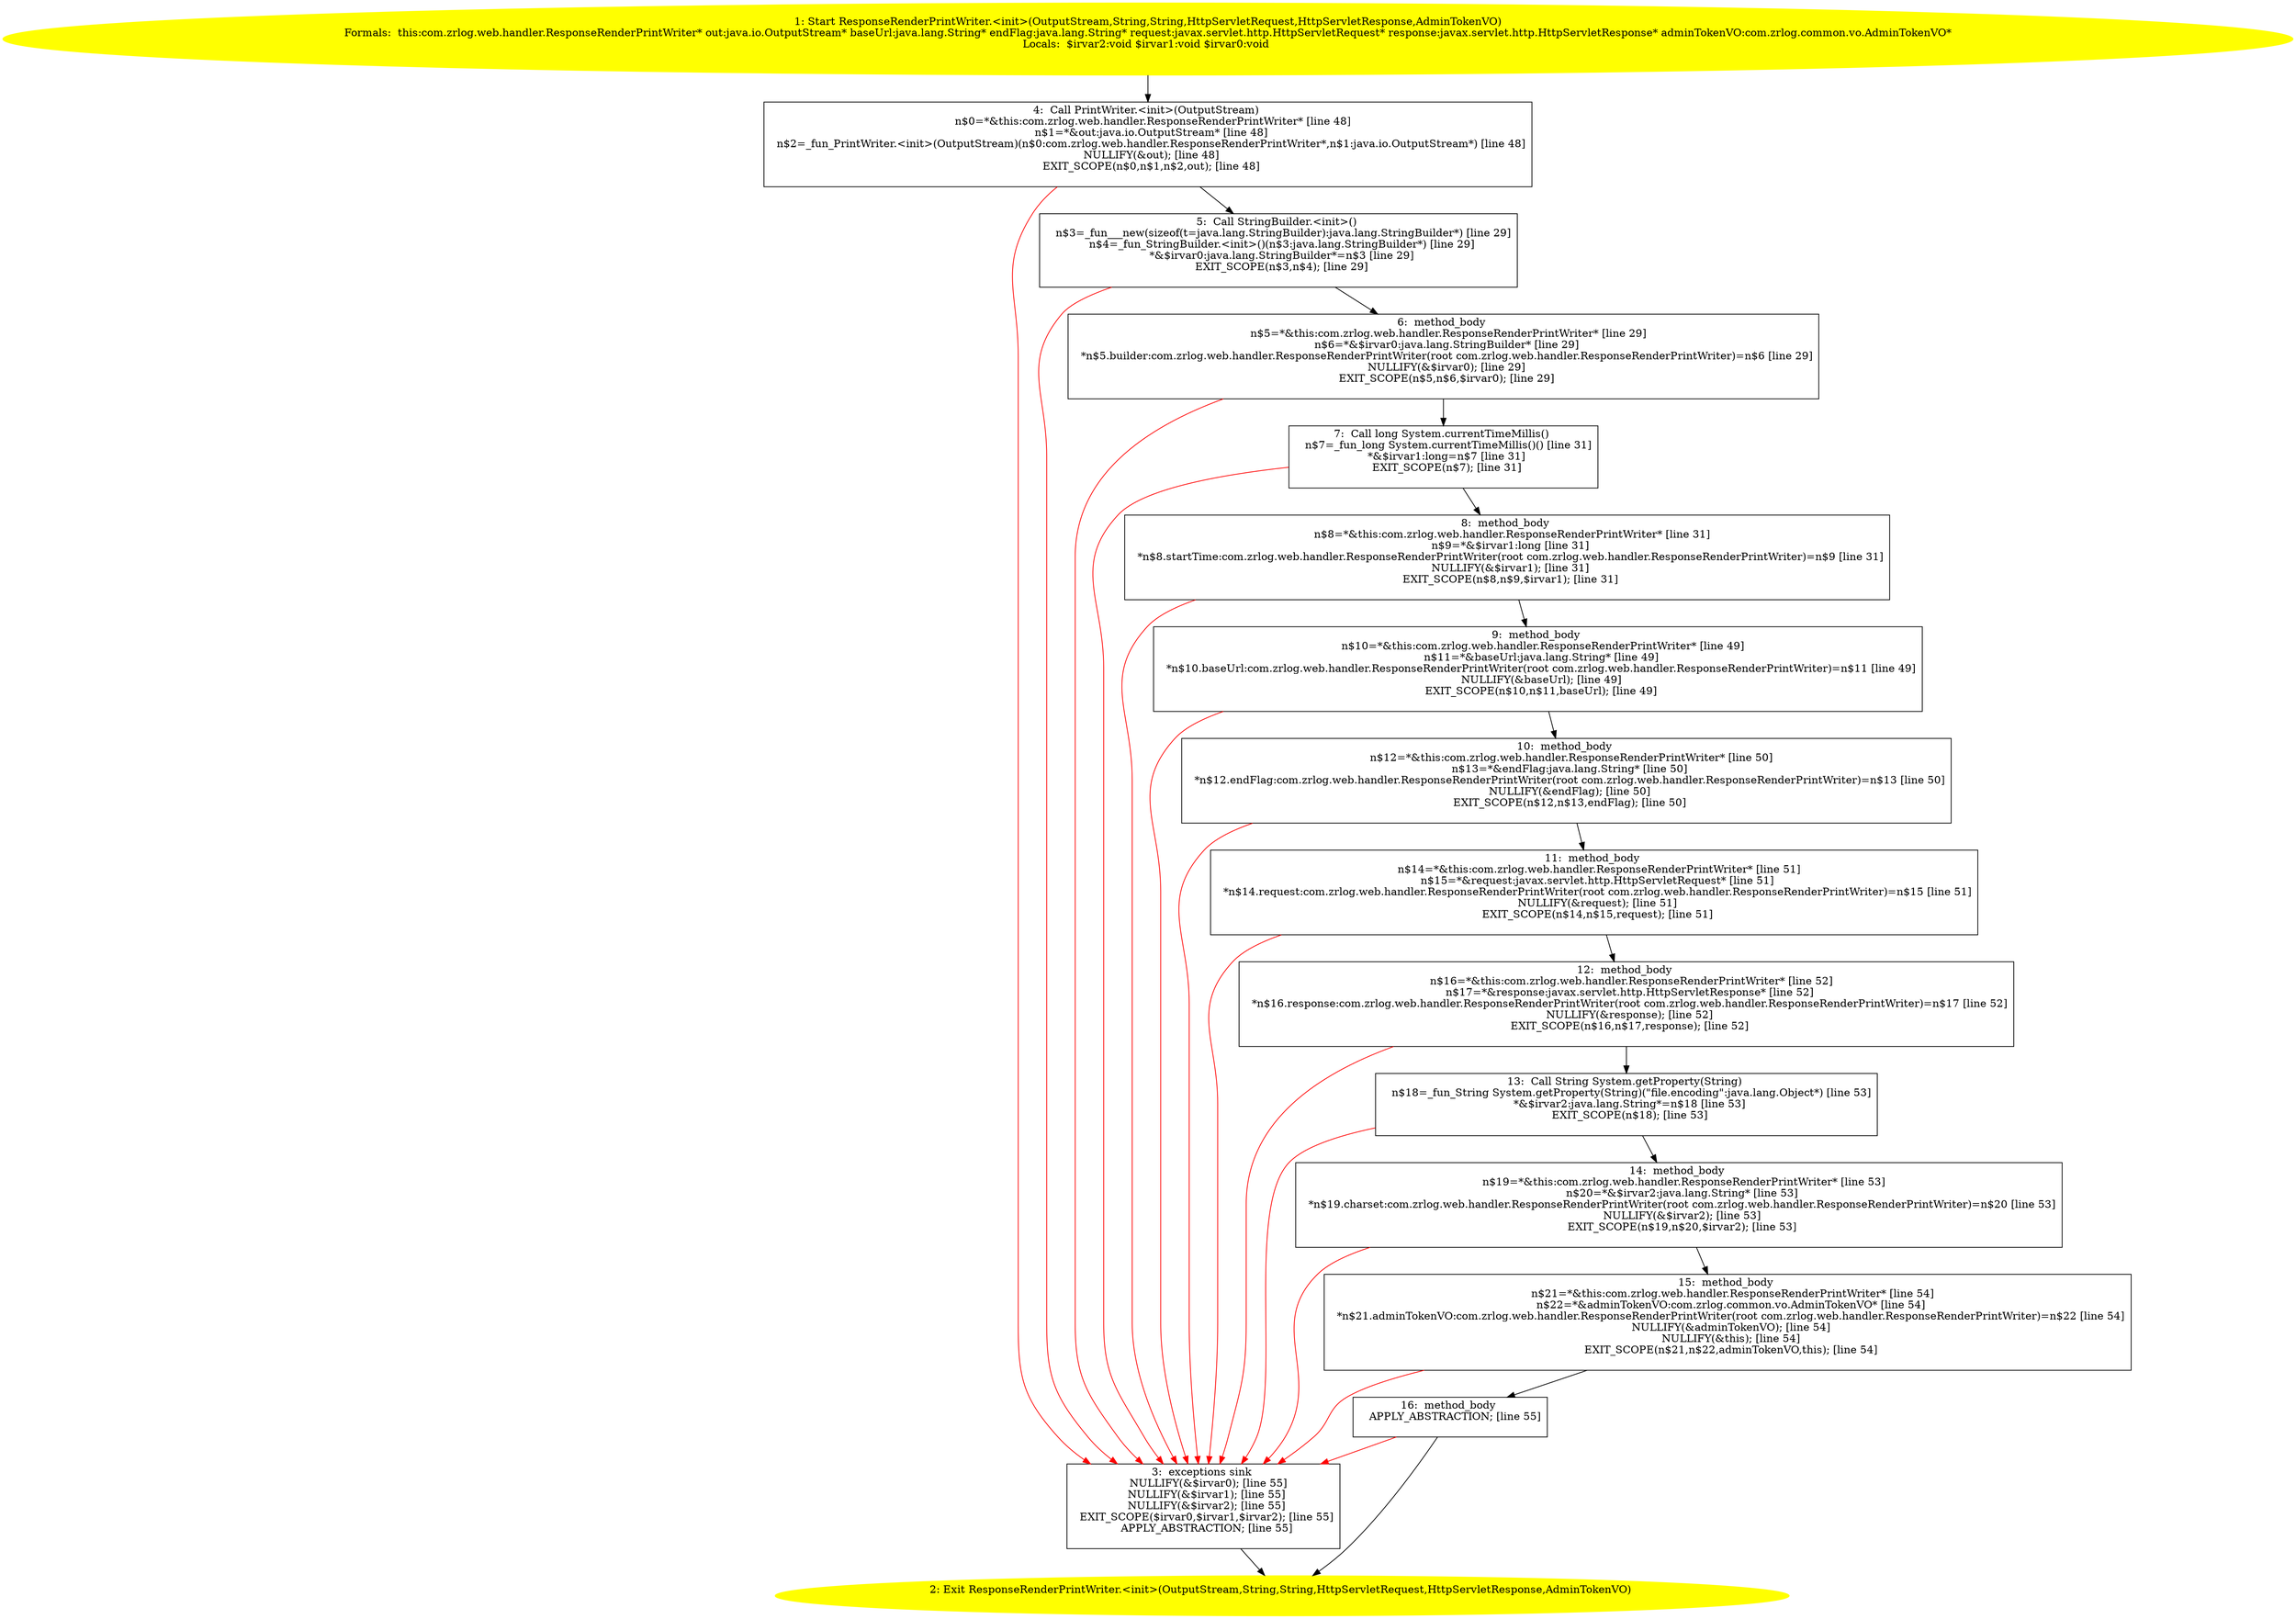 /* @generated */
digraph cfg {
"com.zrlog.web.handler.ResponseRenderPrintWriter.<init>(java.io.OutputStream,java.lang.String,java.la.808373f82a4bb91b1d11789cabad9def_1" [label="1: Start ResponseRenderPrintWriter.<init>(OutputStream,String,String,HttpServletRequest,HttpServletResponse,AdminTokenVO)\nFormals:  this:com.zrlog.web.handler.ResponseRenderPrintWriter* out:java.io.OutputStream* baseUrl:java.lang.String* endFlag:java.lang.String* request:javax.servlet.http.HttpServletRequest* response:javax.servlet.http.HttpServletResponse* adminTokenVO:com.zrlog.common.vo.AdminTokenVO*\nLocals:  $irvar2:void $irvar1:void $irvar0:void \n  " color=yellow style=filled]
	

	 "com.zrlog.web.handler.ResponseRenderPrintWriter.<init>(java.io.OutputStream,java.lang.String,java.la.808373f82a4bb91b1d11789cabad9def_1" -> "com.zrlog.web.handler.ResponseRenderPrintWriter.<init>(java.io.OutputStream,java.lang.String,java.la.808373f82a4bb91b1d11789cabad9def_4" ;
"com.zrlog.web.handler.ResponseRenderPrintWriter.<init>(java.io.OutputStream,java.lang.String,java.la.808373f82a4bb91b1d11789cabad9def_2" [label="2: Exit ResponseRenderPrintWriter.<init>(OutputStream,String,String,HttpServletRequest,HttpServletResponse,AdminTokenVO) \n  " color=yellow style=filled]
	

"com.zrlog.web.handler.ResponseRenderPrintWriter.<init>(java.io.OutputStream,java.lang.String,java.la.808373f82a4bb91b1d11789cabad9def_3" [label="3:  exceptions sink \n   NULLIFY(&$irvar0); [line 55]\n  NULLIFY(&$irvar1); [line 55]\n  NULLIFY(&$irvar2); [line 55]\n  EXIT_SCOPE($irvar0,$irvar1,$irvar2); [line 55]\n  APPLY_ABSTRACTION; [line 55]\n " shape="box"]
	

	 "com.zrlog.web.handler.ResponseRenderPrintWriter.<init>(java.io.OutputStream,java.lang.String,java.la.808373f82a4bb91b1d11789cabad9def_3" -> "com.zrlog.web.handler.ResponseRenderPrintWriter.<init>(java.io.OutputStream,java.lang.String,java.la.808373f82a4bb91b1d11789cabad9def_2" ;
"com.zrlog.web.handler.ResponseRenderPrintWriter.<init>(java.io.OutputStream,java.lang.String,java.la.808373f82a4bb91b1d11789cabad9def_4" [label="4:  Call PrintWriter.<init>(OutputStream) \n   n$0=*&this:com.zrlog.web.handler.ResponseRenderPrintWriter* [line 48]\n  n$1=*&out:java.io.OutputStream* [line 48]\n  n$2=_fun_PrintWriter.<init>(OutputStream)(n$0:com.zrlog.web.handler.ResponseRenderPrintWriter*,n$1:java.io.OutputStream*) [line 48]\n  NULLIFY(&out); [line 48]\n  EXIT_SCOPE(n$0,n$1,n$2,out); [line 48]\n " shape="box"]
	

	 "com.zrlog.web.handler.ResponseRenderPrintWriter.<init>(java.io.OutputStream,java.lang.String,java.la.808373f82a4bb91b1d11789cabad9def_4" -> "com.zrlog.web.handler.ResponseRenderPrintWriter.<init>(java.io.OutputStream,java.lang.String,java.la.808373f82a4bb91b1d11789cabad9def_5" ;
	 "com.zrlog.web.handler.ResponseRenderPrintWriter.<init>(java.io.OutputStream,java.lang.String,java.la.808373f82a4bb91b1d11789cabad9def_4" -> "com.zrlog.web.handler.ResponseRenderPrintWriter.<init>(java.io.OutputStream,java.lang.String,java.la.808373f82a4bb91b1d11789cabad9def_3" [color="red" ];
"com.zrlog.web.handler.ResponseRenderPrintWriter.<init>(java.io.OutputStream,java.lang.String,java.la.808373f82a4bb91b1d11789cabad9def_5" [label="5:  Call StringBuilder.<init>() \n   n$3=_fun___new(sizeof(t=java.lang.StringBuilder):java.lang.StringBuilder*) [line 29]\n  n$4=_fun_StringBuilder.<init>()(n$3:java.lang.StringBuilder*) [line 29]\n  *&$irvar0:java.lang.StringBuilder*=n$3 [line 29]\n  EXIT_SCOPE(n$3,n$4); [line 29]\n " shape="box"]
	

	 "com.zrlog.web.handler.ResponseRenderPrintWriter.<init>(java.io.OutputStream,java.lang.String,java.la.808373f82a4bb91b1d11789cabad9def_5" -> "com.zrlog.web.handler.ResponseRenderPrintWriter.<init>(java.io.OutputStream,java.lang.String,java.la.808373f82a4bb91b1d11789cabad9def_6" ;
	 "com.zrlog.web.handler.ResponseRenderPrintWriter.<init>(java.io.OutputStream,java.lang.String,java.la.808373f82a4bb91b1d11789cabad9def_5" -> "com.zrlog.web.handler.ResponseRenderPrintWriter.<init>(java.io.OutputStream,java.lang.String,java.la.808373f82a4bb91b1d11789cabad9def_3" [color="red" ];
"com.zrlog.web.handler.ResponseRenderPrintWriter.<init>(java.io.OutputStream,java.lang.String,java.la.808373f82a4bb91b1d11789cabad9def_6" [label="6:  method_body \n   n$5=*&this:com.zrlog.web.handler.ResponseRenderPrintWriter* [line 29]\n  n$6=*&$irvar0:java.lang.StringBuilder* [line 29]\n  *n$5.builder:com.zrlog.web.handler.ResponseRenderPrintWriter(root com.zrlog.web.handler.ResponseRenderPrintWriter)=n$6 [line 29]\n  NULLIFY(&$irvar0); [line 29]\n  EXIT_SCOPE(n$5,n$6,$irvar0); [line 29]\n " shape="box"]
	

	 "com.zrlog.web.handler.ResponseRenderPrintWriter.<init>(java.io.OutputStream,java.lang.String,java.la.808373f82a4bb91b1d11789cabad9def_6" -> "com.zrlog.web.handler.ResponseRenderPrintWriter.<init>(java.io.OutputStream,java.lang.String,java.la.808373f82a4bb91b1d11789cabad9def_7" ;
	 "com.zrlog.web.handler.ResponseRenderPrintWriter.<init>(java.io.OutputStream,java.lang.String,java.la.808373f82a4bb91b1d11789cabad9def_6" -> "com.zrlog.web.handler.ResponseRenderPrintWriter.<init>(java.io.OutputStream,java.lang.String,java.la.808373f82a4bb91b1d11789cabad9def_3" [color="red" ];
"com.zrlog.web.handler.ResponseRenderPrintWriter.<init>(java.io.OutputStream,java.lang.String,java.la.808373f82a4bb91b1d11789cabad9def_7" [label="7:  Call long System.currentTimeMillis() \n   n$7=_fun_long System.currentTimeMillis()() [line 31]\n  *&$irvar1:long=n$7 [line 31]\n  EXIT_SCOPE(n$7); [line 31]\n " shape="box"]
	

	 "com.zrlog.web.handler.ResponseRenderPrintWriter.<init>(java.io.OutputStream,java.lang.String,java.la.808373f82a4bb91b1d11789cabad9def_7" -> "com.zrlog.web.handler.ResponseRenderPrintWriter.<init>(java.io.OutputStream,java.lang.String,java.la.808373f82a4bb91b1d11789cabad9def_8" ;
	 "com.zrlog.web.handler.ResponseRenderPrintWriter.<init>(java.io.OutputStream,java.lang.String,java.la.808373f82a4bb91b1d11789cabad9def_7" -> "com.zrlog.web.handler.ResponseRenderPrintWriter.<init>(java.io.OutputStream,java.lang.String,java.la.808373f82a4bb91b1d11789cabad9def_3" [color="red" ];
"com.zrlog.web.handler.ResponseRenderPrintWriter.<init>(java.io.OutputStream,java.lang.String,java.la.808373f82a4bb91b1d11789cabad9def_8" [label="8:  method_body \n   n$8=*&this:com.zrlog.web.handler.ResponseRenderPrintWriter* [line 31]\n  n$9=*&$irvar1:long [line 31]\n  *n$8.startTime:com.zrlog.web.handler.ResponseRenderPrintWriter(root com.zrlog.web.handler.ResponseRenderPrintWriter)=n$9 [line 31]\n  NULLIFY(&$irvar1); [line 31]\n  EXIT_SCOPE(n$8,n$9,$irvar1); [line 31]\n " shape="box"]
	

	 "com.zrlog.web.handler.ResponseRenderPrintWriter.<init>(java.io.OutputStream,java.lang.String,java.la.808373f82a4bb91b1d11789cabad9def_8" -> "com.zrlog.web.handler.ResponseRenderPrintWriter.<init>(java.io.OutputStream,java.lang.String,java.la.808373f82a4bb91b1d11789cabad9def_9" ;
	 "com.zrlog.web.handler.ResponseRenderPrintWriter.<init>(java.io.OutputStream,java.lang.String,java.la.808373f82a4bb91b1d11789cabad9def_8" -> "com.zrlog.web.handler.ResponseRenderPrintWriter.<init>(java.io.OutputStream,java.lang.String,java.la.808373f82a4bb91b1d11789cabad9def_3" [color="red" ];
"com.zrlog.web.handler.ResponseRenderPrintWriter.<init>(java.io.OutputStream,java.lang.String,java.la.808373f82a4bb91b1d11789cabad9def_9" [label="9:  method_body \n   n$10=*&this:com.zrlog.web.handler.ResponseRenderPrintWriter* [line 49]\n  n$11=*&baseUrl:java.lang.String* [line 49]\n  *n$10.baseUrl:com.zrlog.web.handler.ResponseRenderPrintWriter(root com.zrlog.web.handler.ResponseRenderPrintWriter)=n$11 [line 49]\n  NULLIFY(&baseUrl); [line 49]\n  EXIT_SCOPE(n$10,n$11,baseUrl); [line 49]\n " shape="box"]
	

	 "com.zrlog.web.handler.ResponseRenderPrintWriter.<init>(java.io.OutputStream,java.lang.String,java.la.808373f82a4bb91b1d11789cabad9def_9" -> "com.zrlog.web.handler.ResponseRenderPrintWriter.<init>(java.io.OutputStream,java.lang.String,java.la.808373f82a4bb91b1d11789cabad9def_10" ;
	 "com.zrlog.web.handler.ResponseRenderPrintWriter.<init>(java.io.OutputStream,java.lang.String,java.la.808373f82a4bb91b1d11789cabad9def_9" -> "com.zrlog.web.handler.ResponseRenderPrintWriter.<init>(java.io.OutputStream,java.lang.String,java.la.808373f82a4bb91b1d11789cabad9def_3" [color="red" ];
"com.zrlog.web.handler.ResponseRenderPrintWriter.<init>(java.io.OutputStream,java.lang.String,java.la.808373f82a4bb91b1d11789cabad9def_10" [label="10:  method_body \n   n$12=*&this:com.zrlog.web.handler.ResponseRenderPrintWriter* [line 50]\n  n$13=*&endFlag:java.lang.String* [line 50]\n  *n$12.endFlag:com.zrlog.web.handler.ResponseRenderPrintWriter(root com.zrlog.web.handler.ResponseRenderPrintWriter)=n$13 [line 50]\n  NULLIFY(&endFlag); [line 50]\n  EXIT_SCOPE(n$12,n$13,endFlag); [line 50]\n " shape="box"]
	

	 "com.zrlog.web.handler.ResponseRenderPrintWriter.<init>(java.io.OutputStream,java.lang.String,java.la.808373f82a4bb91b1d11789cabad9def_10" -> "com.zrlog.web.handler.ResponseRenderPrintWriter.<init>(java.io.OutputStream,java.lang.String,java.la.808373f82a4bb91b1d11789cabad9def_11" ;
	 "com.zrlog.web.handler.ResponseRenderPrintWriter.<init>(java.io.OutputStream,java.lang.String,java.la.808373f82a4bb91b1d11789cabad9def_10" -> "com.zrlog.web.handler.ResponseRenderPrintWriter.<init>(java.io.OutputStream,java.lang.String,java.la.808373f82a4bb91b1d11789cabad9def_3" [color="red" ];
"com.zrlog.web.handler.ResponseRenderPrintWriter.<init>(java.io.OutputStream,java.lang.String,java.la.808373f82a4bb91b1d11789cabad9def_11" [label="11:  method_body \n   n$14=*&this:com.zrlog.web.handler.ResponseRenderPrintWriter* [line 51]\n  n$15=*&request:javax.servlet.http.HttpServletRequest* [line 51]\n  *n$14.request:com.zrlog.web.handler.ResponseRenderPrintWriter(root com.zrlog.web.handler.ResponseRenderPrintWriter)=n$15 [line 51]\n  NULLIFY(&request); [line 51]\n  EXIT_SCOPE(n$14,n$15,request); [line 51]\n " shape="box"]
	

	 "com.zrlog.web.handler.ResponseRenderPrintWriter.<init>(java.io.OutputStream,java.lang.String,java.la.808373f82a4bb91b1d11789cabad9def_11" -> "com.zrlog.web.handler.ResponseRenderPrintWriter.<init>(java.io.OutputStream,java.lang.String,java.la.808373f82a4bb91b1d11789cabad9def_12" ;
	 "com.zrlog.web.handler.ResponseRenderPrintWriter.<init>(java.io.OutputStream,java.lang.String,java.la.808373f82a4bb91b1d11789cabad9def_11" -> "com.zrlog.web.handler.ResponseRenderPrintWriter.<init>(java.io.OutputStream,java.lang.String,java.la.808373f82a4bb91b1d11789cabad9def_3" [color="red" ];
"com.zrlog.web.handler.ResponseRenderPrintWriter.<init>(java.io.OutputStream,java.lang.String,java.la.808373f82a4bb91b1d11789cabad9def_12" [label="12:  method_body \n   n$16=*&this:com.zrlog.web.handler.ResponseRenderPrintWriter* [line 52]\n  n$17=*&response:javax.servlet.http.HttpServletResponse* [line 52]\n  *n$16.response:com.zrlog.web.handler.ResponseRenderPrintWriter(root com.zrlog.web.handler.ResponseRenderPrintWriter)=n$17 [line 52]\n  NULLIFY(&response); [line 52]\n  EXIT_SCOPE(n$16,n$17,response); [line 52]\n " shape="box"]
	

	 "com.zrlog.web.handler.ResponseRenderPrintWriter.<init>(java.io.OutputStream,java.lang.String,java.la.808373f82a4bb91b1d11789cabad9def_12" -> "com.zrlog.web.handler.ResponseRenderPrintWriter.<init>(java.io.OutputStream,java.lang.String,java.la.808373f82a4bb91b1d11789cabad9def_13" ;
	 "com.zrlog.web.handler.ResponseRenderPrintWriter.<init>(java.io.OutputStream,java.lang.String,java.la.808373f82a4bb91b1d11789cabad9def_12" -> "com.zrlog.web.handler.ResponseRenderPrintWriter.<init>(java.io.OutputStream,java.lang.String,java.la.808373f82a4bb91b1d11789cabad9def_3" [color="red" ];
"com.zrlog.web.handler.ResponseRenderPrintWriter.<init>(java.io.OutputStream,java.lang.String,java.la.808373f82a4bb91b1d11789cabad9def_13" [label="13:  Call String System.getProperty(String) \n   n$18=_fun_String System.getProperty(String)(\"file.encoding\":java.lang.Object*) [line 53]\n  *&$irvar2:java.lang.String*=n$18 [line 53]\n  EXIT_SCOPE(n$18); [line 53]\n " shape="box"]
	

	 "com.zrlog.web.handler.ResponseRenderPrintWriter.<init>(java.io.OutputStream,java.lang.String,java.la.808373f82a4bb91b1d11789cabad9def_13" -> "com.zrlog.web.handler.ResponseRenderPrintWriter.<init>(java.io.OutputStream,java.lang.String,java.la.808373f82a4bb91b1d11789cabad9def_14" ;
	 "com.zrlog.web.handler.ResponseRenderPrintWriter.<init>(java.io.OutputStream,java.lang.String,java.la.808373f82a4bb91b1d11789cabad9def_13" -> "com.zrlog.web.handler.ResponseRenderPrintWriter.<init>(java.io.OutputStream,java.lang.String,java.la.808373f82a4bb91b1d11789cabad9def_3" [color="red" ];
"com.zrlog.web.handler.ResponseRenderPrintWriter.<init>(java.io.OutputStream,java.lang.String,java.la.808373f82a4bb91b1d11789cabad9def_14" [label="14:  method_body \n   n$19=*&this:com.zrlog.web.handler.ResponseRenderPrintWriter* [line 53]\n  n$20=*&$irvar2:java.lang.String* [line 53]\n  *n$19.charset:com.zrlog.web.handler.ResponseRenderPrintWriter(root com.zrlog.web.handler.ResponseRenderPrintWriter)=n$20 [line 53]\n  NULLIFY(&$irvar2); [line 53]\n  EXIT_SCOPE(n$19,n$20,$irvar2); [line 53]\n " shape="box"]
	

	 "com.zrlog.web.handler.ResponseRenderPrintWriter.<init>(java.io.OutputStream,java.lang.String,java.la.808373f82a4bb91b1d11789cabad9def_14" -> "com.zrlog.web.handler.ResponseRenderPrintWriter.<init>(java.io.OutputStream,java.lang.String,java.la.808373f82a4bb91b1d11789cabad9def_15" ;
	 "com.zrlog.web.handler.ResponseRenderPrintWriter.<init>(java.io.OutputStream,java.lang.String,java.la.808373f82a4bb91b1d11789cabad9def_14" -> "com.zrlog.web.handler.ResponseRenderPrintWriter.<init>(java.io.OutputStream,java.lang.String,java.la.808373f82a4bb91b1d11789cabad9def_3" [color="red" ];
"com.zrlog.web.handler.ResponseRenderPrintWriter.<init>(java.io.OutputStream,java.lang.String,java.la.808373f82a4bb91b1d11789cabad9def_15" [label="15:  method_body \n   n$21=*&this:com.zrlog.web.handler.ResponseRenderPrintWriter* [line 54]\n  n$22=*&adminTokenVO:com.zrlog.common.vo.AdminTokenVO* [line 54]\n  *n$21.adminTokenVO:com.zrlog.web.handler.ResponseRenderPrintWriter(root com.zrlog.web.handler.ResponseRenderPrintWriter)=n$22 [line 54]\n  NULLIFY(&adminTokenVO); [line 54]\n  NULLIFY(&this); [line 54]\n  EXIT_SCOPE(n$21,n$22,adminTokenVO,this); [line 54]\n " shape="box"]
	

	 "com.zrlog.web.handler.ResponseRenderPrintWriter.<init>(java.io.OutputStream,java.lang.String,java.la.808373f82a4bb91b1d11789cabad9def_15" -> "com.zrlog.web.handler.ResponseRenderPrintWriter.<init>(java.io.OutputStream,java.lang.String,java.la.808373f82a4bb91b1d11789cabad9def_16" ;
	 "com.zrlog.web.handler.ResponseRenderPrintWriter.<init>(java.io.OutputStream,java.lang.String,java.la.808373f82a4bb91b1d11789cabad9def_15" -> "com.zrlog.web.handler.ResponseRenderPrintWriter.<init>(java.io.OutputStream,java.lang.String,java.la.808373f82a4bb91b1d11789cabad9def_3" [color="red" ];
"com.zrlog.web.handler.ResponseRenderPrintWriter.<init>(java.io.OutputStream,java.lang.String,java.la.808373f82a4bb91b1d11789cabad9def_16" [label="16:  method_body \n   APPLY_ABSTRACTION; [line 55]\n " shape="box"]
	

	 "com.zrlog.web.handler.ResponseRenderPrintWriter.<init>(java.io.OutputStream,java.lang.String,java.la.808373f82a4bb91b1d11789cabad9def_16" -> "com.zrlog.web.handler.ResponseRenderPrintWriter.<init>(java.io.OutputStream,java.lang.String,java.la.808373f82a4bb91b1d11789cabad9def_2" ;
	 "com.zrlog.web.handler.ResponseRenderPrintWriter.<init>(java.io.OutputStream,java.lang.String,java.la.808373f82a4bb91b1d11789cabad9def_16" -> "com.zrlog.web.handler.ResponseRenderPrintWriter.<init>(java.io.OutputStream,java.lang.String,java.la.808373f82a4bb91b1d11789cabad9def_3" [color="red" ];
}
